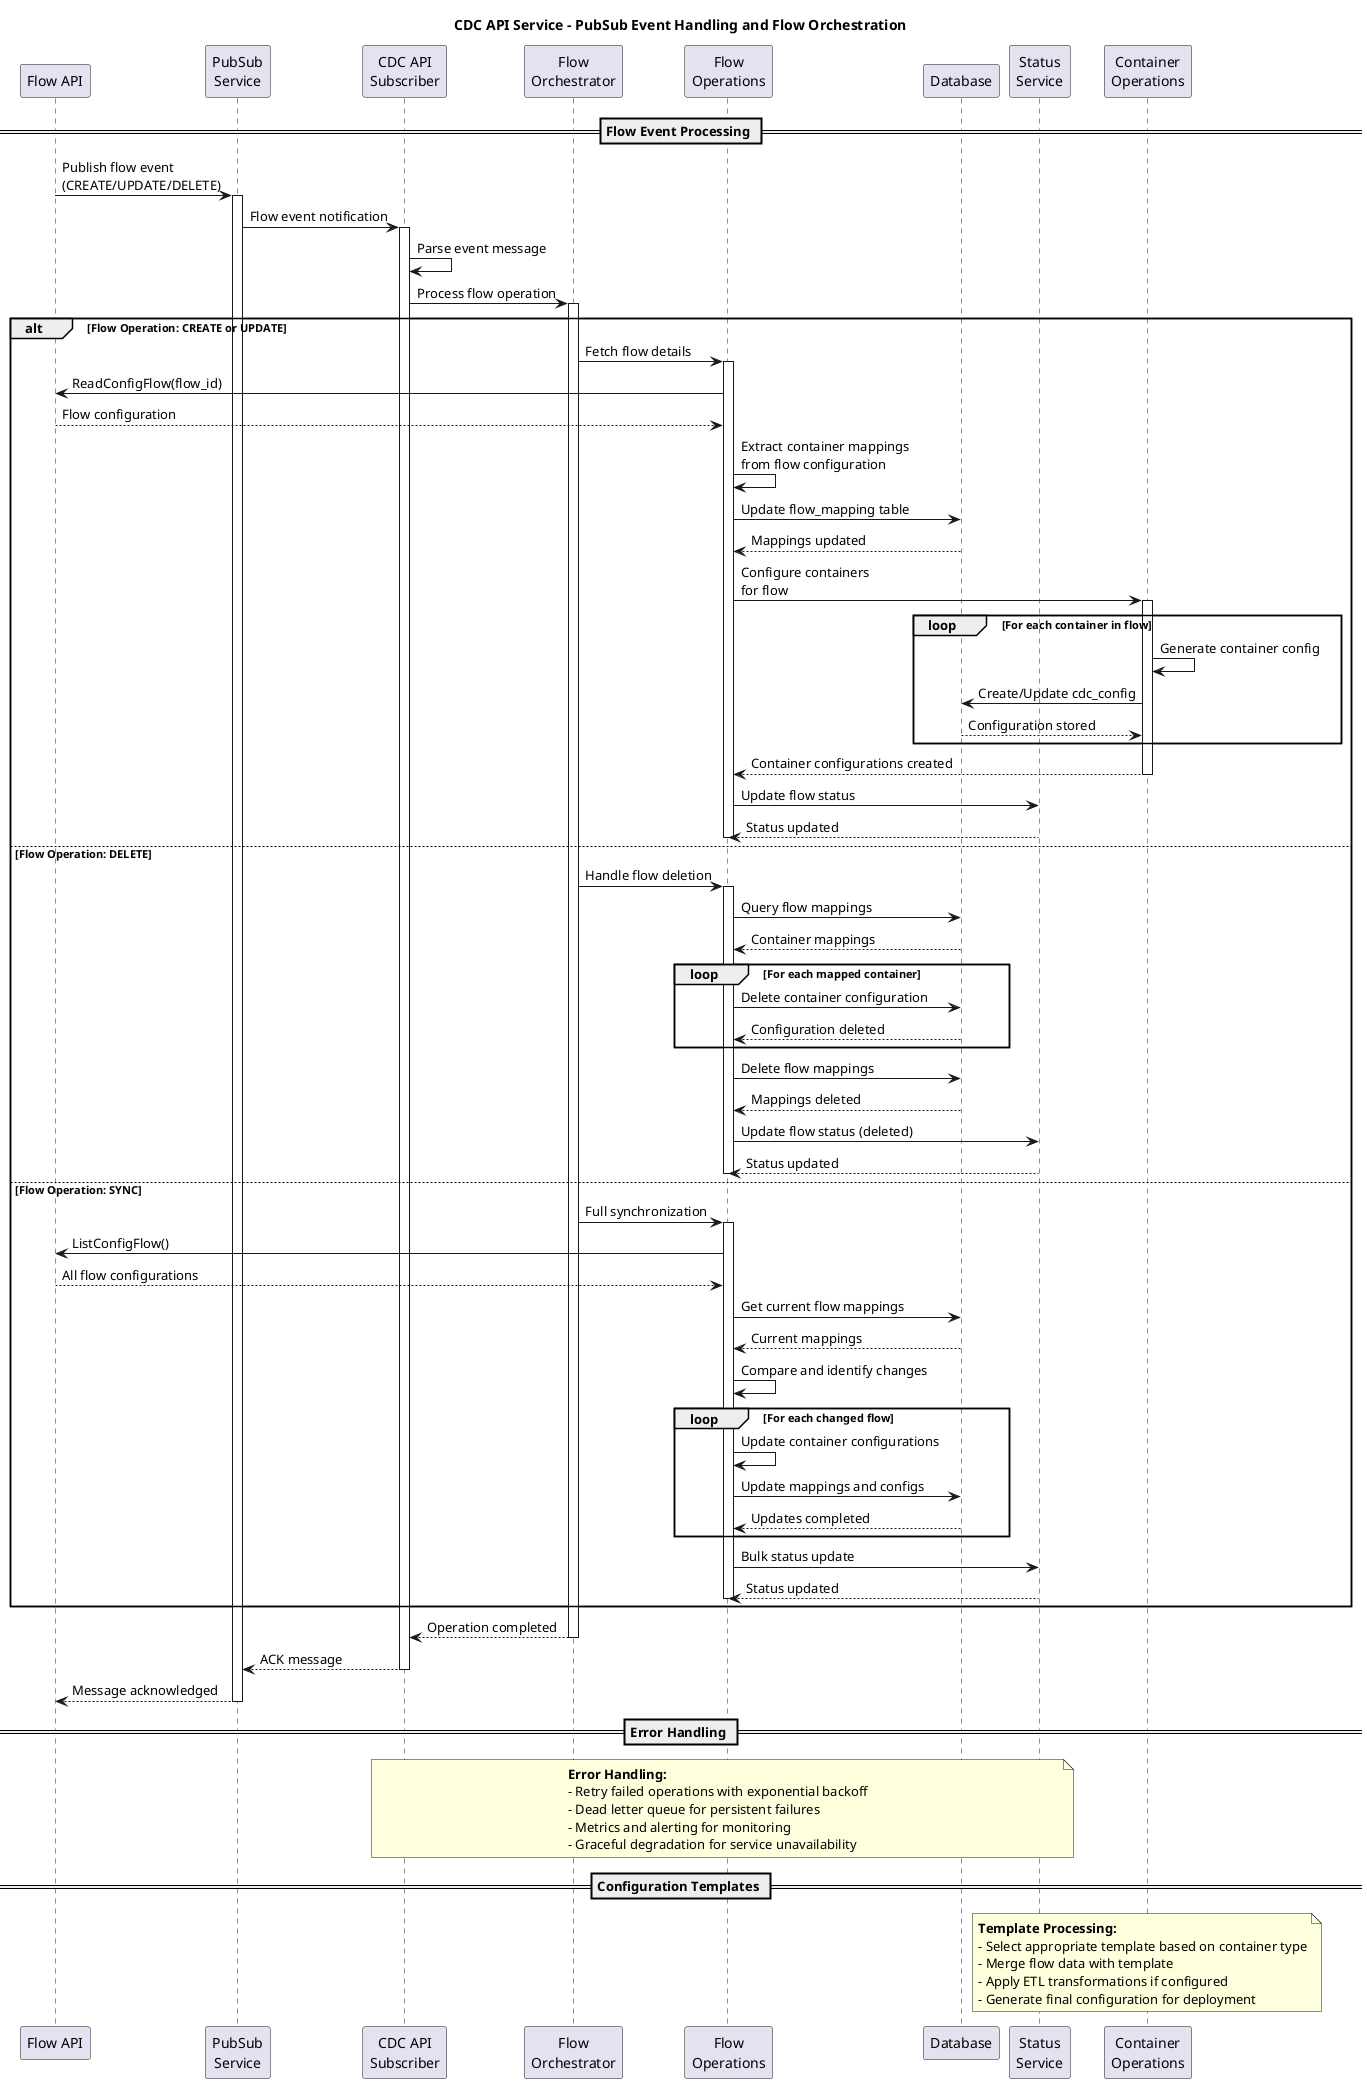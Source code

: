 @startuml CDC API Service - PubSub Event Flow

title CDC API Service - PubSub Event Handling and Flow Orchestration

participant "Flow API" as FlowAPI
participant "PubSub\nService" as PubSub
participant "CDC API\nSubscriber" as Subscriber
participant "Flow\nOrchestrator" as Orchestrator
participant "Flow\nOperations" as FlowOps
participant "Database" as DB
participant "Status\nService" as StatusSvc
participant "Container\nOperations" as ContainerOps

== Flow Event Processing ==

FlowAPI -> PubSub: Publish flow event\n(CREATE/UPDATE/DELETE)
activate PubSub

PubSub -> Subscriber: Flow event notification
activate Subscriber

Subscriber -> Subscriber: Parse event message
Subscriber -> Orchestrator: Process flow operation
activate Orchestrator

alt Flow Operation: CREATE or UPDATE
    Orchestrator -> FlowOps: Fetch flow details
    activate FlowOps
    
    FlowOps -> FlowAPI: ReadConfigFlow(flow_id)
    FlowAPI --> FlowOps: Flow configuration
    
    FlowOps -> FlowOps: Extract container mappings\nfrom flow configuration
    
    FlowOps -> DB: Update flow_mapping table
    DB --> FlowOps: Mappings updated
    
    FlowOps -> ContainerOps: Configure containers\nfor flow
    activate ContainerOps
    
    loop For each container in flow
        ContainerOps -> ContainerOps: Generate container config
        ContainerOps -> DB: Create/Update cdc_config
        DB --> ContainerOps: Configuration stored
    end
    
    ContainerOps --> FlowOps: Container configurations created
    deactivate ContainerOps
    
    FlowOps -> StatusSvc: Update flow status
    StatusSvc --> FlowOps: Status updated
    
    deactivate FlowOps

else Flow Operation: DELETE
    Orchestrator -> FlowOps: Handle flow deletion
    activate FlowOps
    
    FlowOps -> DB: Query flow mappings
    DB --> FlowOps: Container mappings
    
    loop For each mapped container
        FlowOps -> DB: Delete container configuration
        DB --> FlowOps: Configuration deleted
    end
    
    FlowOps -> DB: Delete flow mappings
    DB --> FlowOps: Mappings deleted
    
    FlowOps -> StatusSvc: Update flow status (deleted)
    StatusSvc --> FlowOps: Status updated
    
    deactivate FlowOps

else Flow Operation: SYNC
    Orchestrator -> FlowOps: Full synchronization
    activate FlowOps
    
    FlowOps -> FlowAPI: ListConfigFlow()
    FlowAPI --> FlowOps: All flow configurations
    
    FlowOps -> DB: Get current flow mappings
    DB --> FlowOps: Current mappings
    
    FlowOps -> FlowOps: Compare and identify changes
    
    loop For each changed flow
        FlowOps -> FlowOps: Update container configurations
        FlowOps -> DB: Update mappings and configs
        DB --> FlowOps: Updates completed
    end
    
    FlowOps -> StatusSvc: Bulk status update
    StatusSvc --> FlowOps: Status updated
    
    deactivate FlowOps
end

Orchestrator --> Subscriber: Operation completed
deactivate Orchestrator

Subscriber --> PubSub: ACK message
deactivate Subscriber

PubSub --> FlowAPI: Message acknowledged
deactivate PubSub

== Error Handling ==

note over Subscriber, StatusSvc
  **Error Handling:**
  - Retry failed operations with exponential backoff
  - Dead letter queue for persistent failures
  - Metrics and alerting for monitoring
  - Graceful degradation for service unavailability
end note

== Configuration Templates ==

note over ContainerOps
  **Template Processing:**
  - Select appropriate template based on container type
  - Merge flow data with template
  - Apply ETL transformations if configured
  - Generate final configuration for deployment
end note

@enduml
